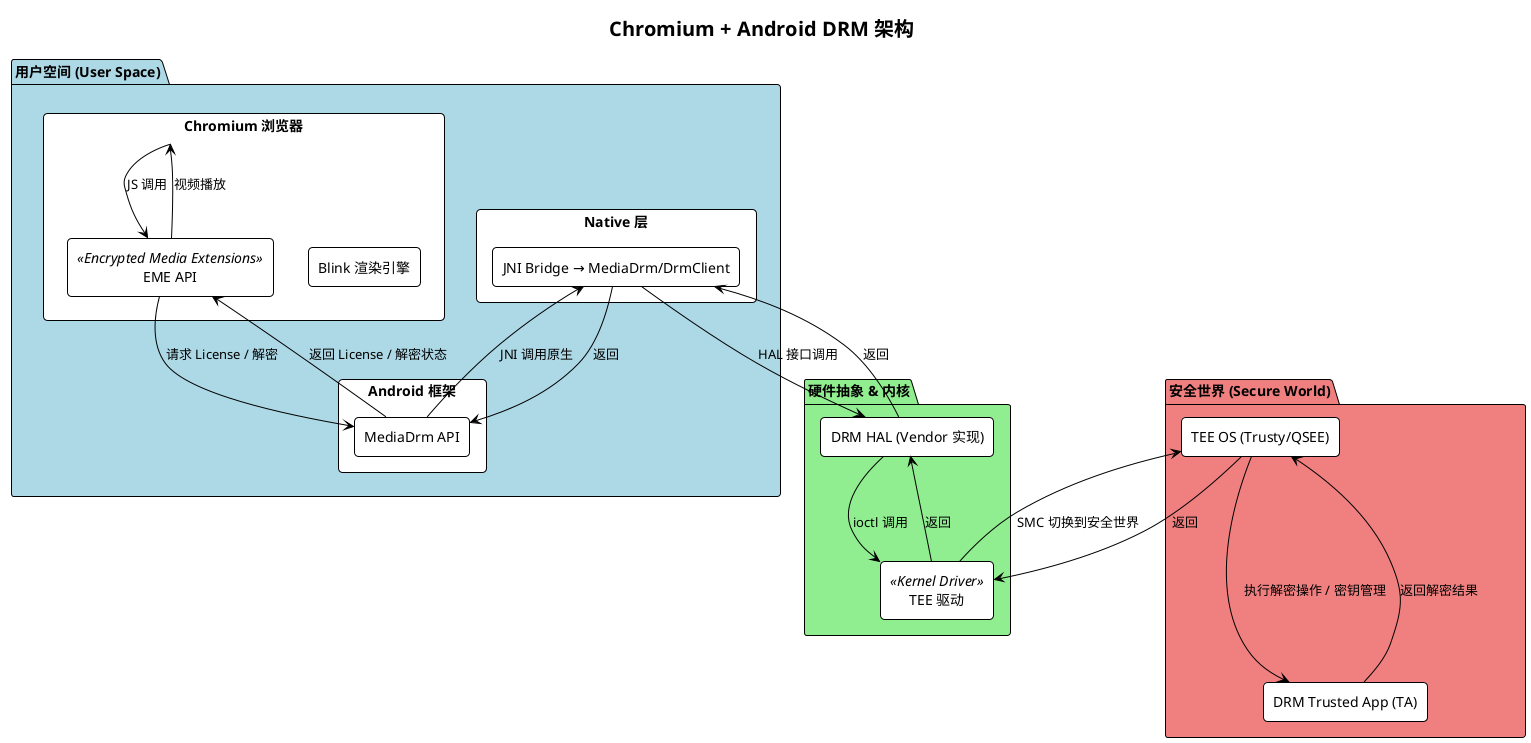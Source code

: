 @startuml
!theme plain
skinparam defaultFontName "Roboto, sans-serif"
skinparam defaultFontColor #000000
skinparam titleFontSize 20
skinparam rectangle {
    roundCorner 8
    shadowing false
}

title Chromium + Android DRM 架构

package "用户空间 (User Space)" #LightBlue {
    rectangle "Chromium 浏览器" as Browser {
        rectangle "Blink 渲染引擎" as Blink
        rectangle "EME API" as EME <<Encrypted Media Extensions>>
    }

    rectangle "Android 框架" as Framework {
        rectangle "MediaDrm API" as MediaDrm
    }

    rectangle "Native 层" as Native {
        rectangle "JNI Bridge → MediaDrm/DrmClient" as JNI
    }

}

package "硬件抽象 & 内核" #LightGreen {
    rectangle "DRM HAL (Vendor 实现)" as VendorHAL
    rectangle "TEE 驱动" as TeeDriver <<Kernel Driver>>
}

package "安全世界 (Secure World)" #LightCoral {
    rectangle "TEE OS (Trusty/QSEE)" as TeeOS
    rectangle "DRM Trusted App (TA)" as DrmTA
}

' --- 调用流程 ---
Browser -down-> EME : JS 调用
EME -down-> MediaDrm : 请求 License / 解密
MediaDrm -down-> JNI : JNI 调用原生
JNI -down-> VendorHAL : HAL 接口调用
VendorHAL -down-> TeeDriver : ioctl 调用
TeeDriver -down-> TeeOS : SMC 切换到安全世界
TeeOS --> DrmTA : 执行解密操作 / 密钥管理
DrmTA -down--> TeeOS : 返回解密结果
TeeOS --> TeeDriver : 返回
TeeDriver --> VendorHAL : 返回
VendorHAL --> JNI : 返回
JNI --> MediaDrm : 返回
MediaDrm --> EME : 返回 License / 解密状态
EME --> Browser : 视频播放

' ' --- 安全说明 ---
' note right of DrmTA
'   🔒 L1 DRM: 密钥永远不离开 TEE TA
'   🔓 L3 DRM: 仅软件解密，密钥在用户空间
' end note

' note left of Browser
'   ⚠️ 自研浏览器必须调用系统 Widevine CDM
'   否则无法播放 Netflix L1 内容
' end note

@enduml
